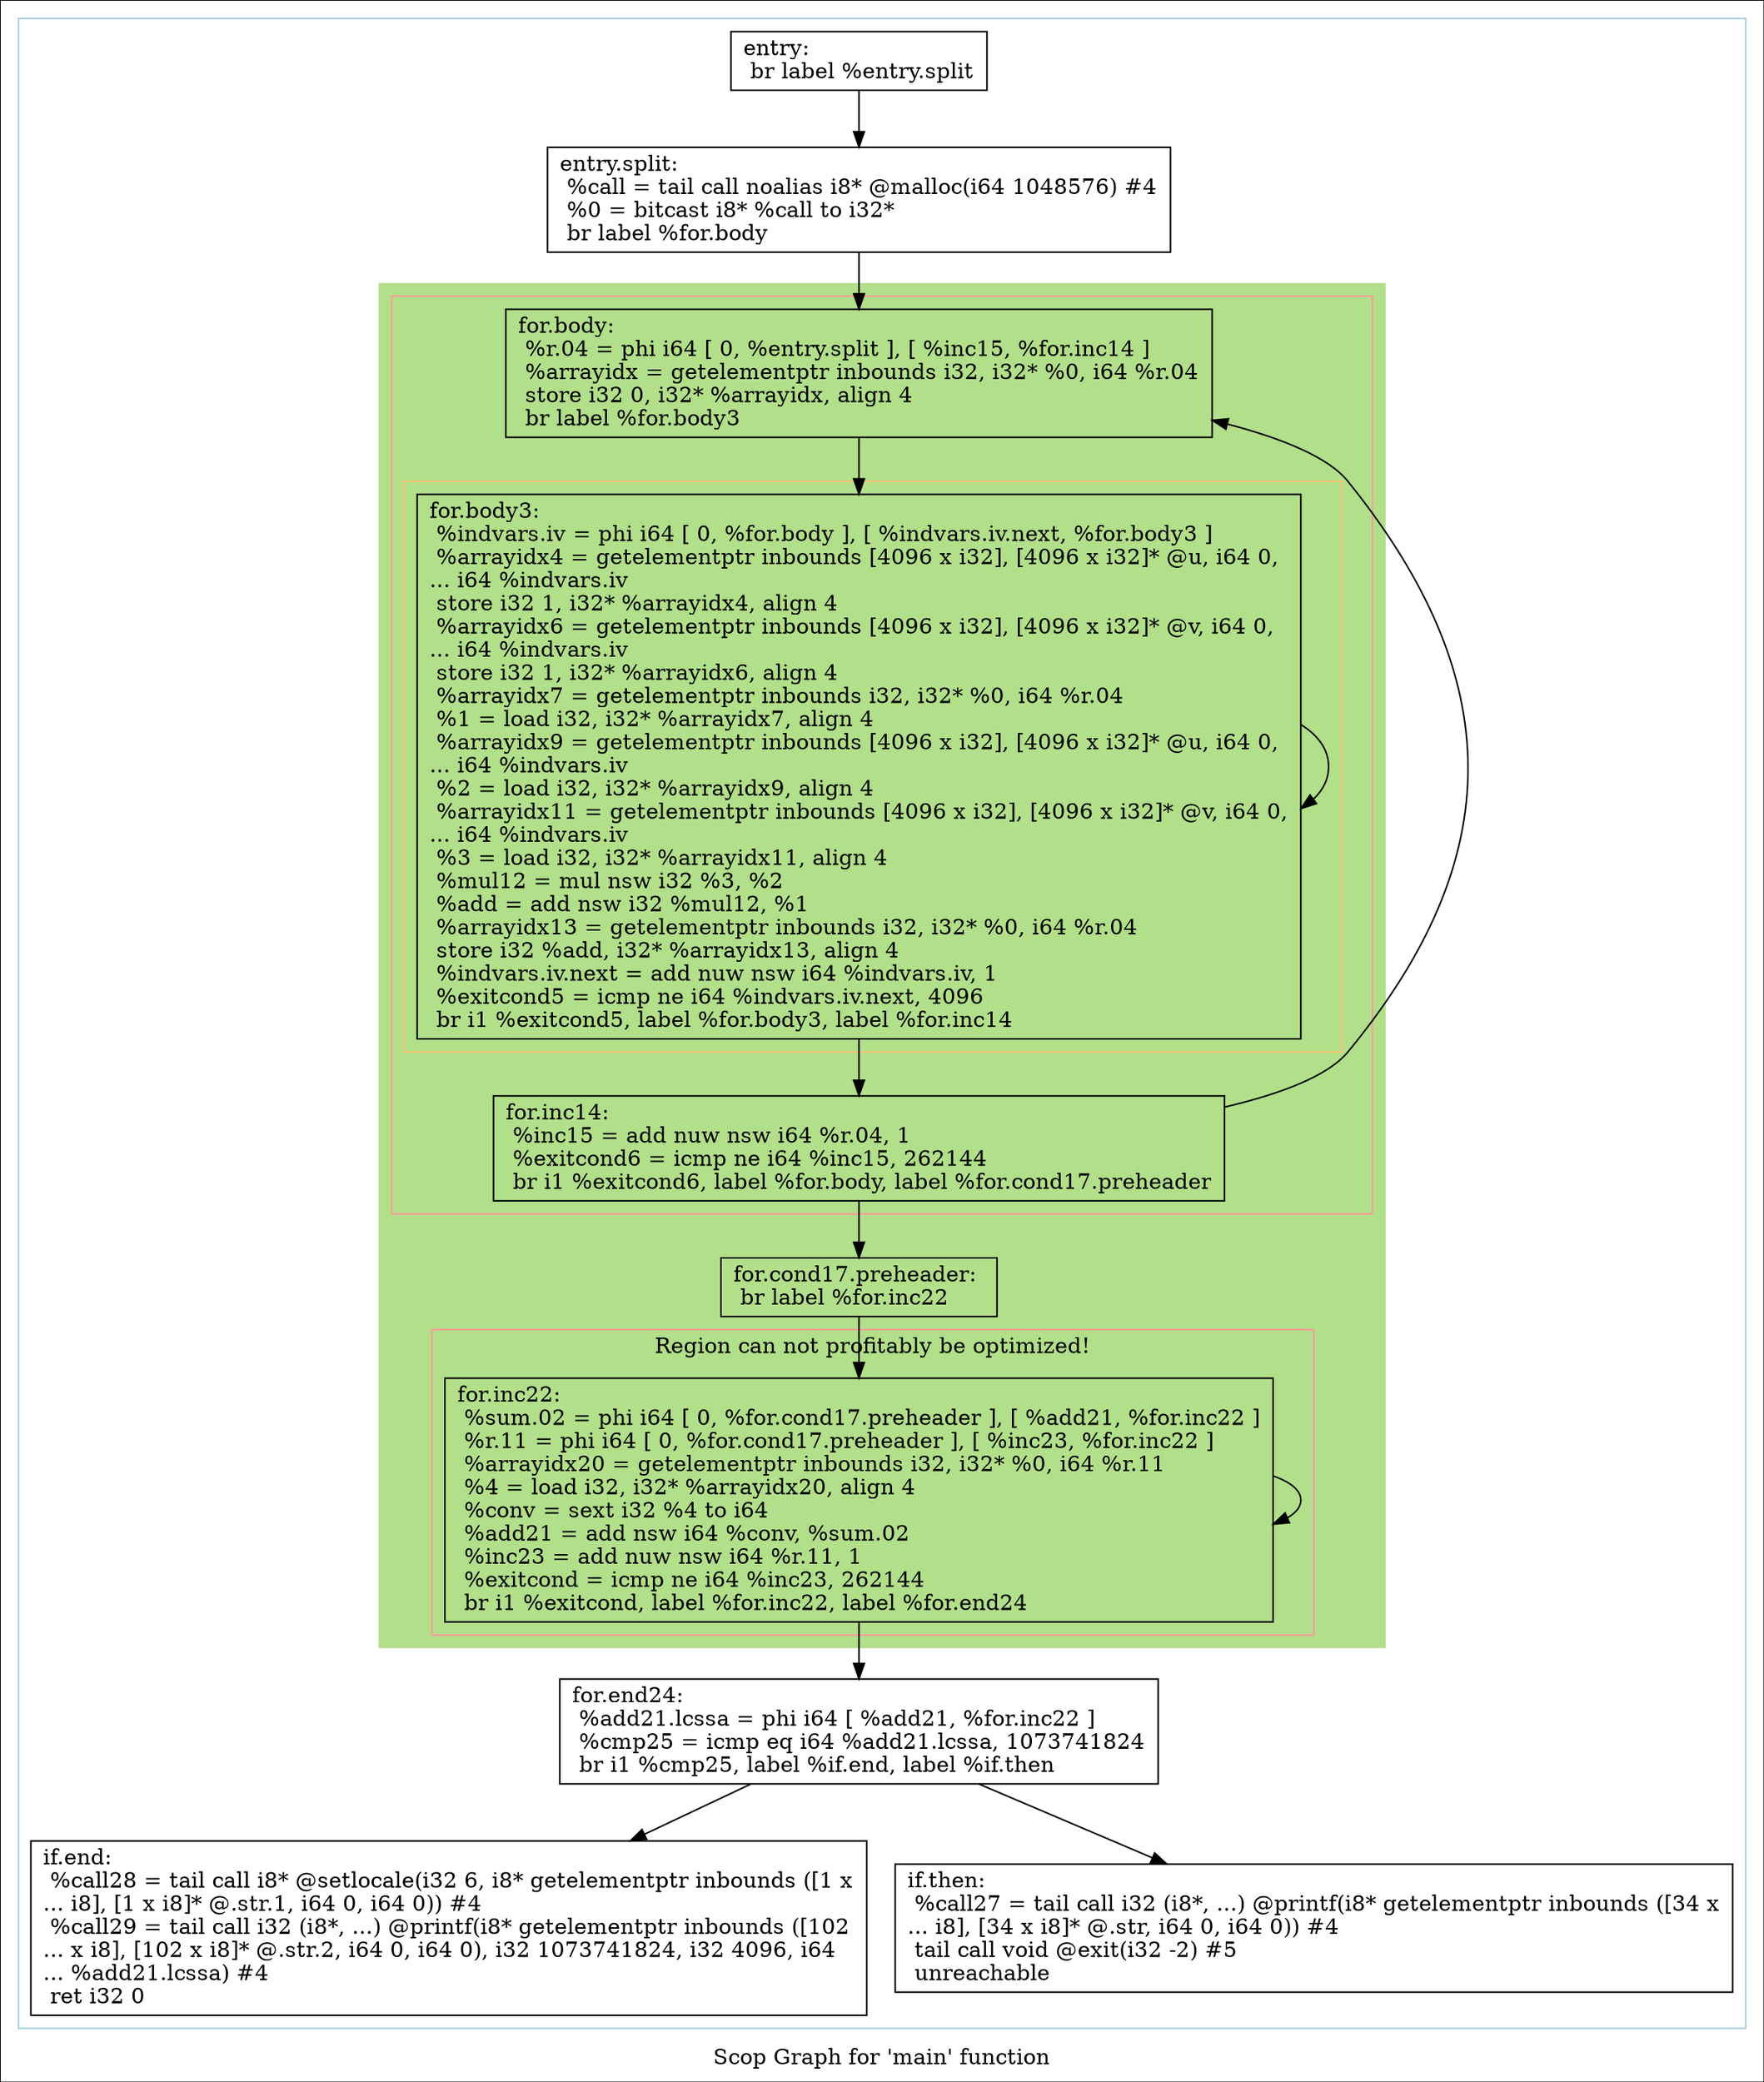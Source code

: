 digraph "Scop Graph for 'main' function" {
	label="Scop Graph for 'main' function";

	Node0x5bdf8e0 [shape=record,label="{entry:\l  br label %entry.split\l}"];
	Node0x5bdf8e0 -> Node0x5bdfba0;
	Node0x5bdfba0 [shape=record,label="{entry.split:                                      \l  %call = tail call noalias i8* @malloc(i64 1048576) #4\l  %0 = bitcast i8* %call to i32*\l  br label %for.body\l}"];
	Node0x5bdfba0 -> Node0x5bdfa00;
	Node0x5bdfa00 [shape=record,label="{for.body:                                         \l  %r.04 = phi i64 [ 0, %entry.split ], [ %inc15, %for.inc14 ]\l  %arrayidx = getelementptr inbounds i32, i32* %0, i64 %r.04\l  store i32 0, i32* %arrayidx, align 4\l  br label %for.body3\l}"];
	Node0x5bdfa00 -> Node0x5bec900;
	Node0x5bec900 [shape=record,label="{for.body3:                                        \l  %indvars.iv = phi i64 [ 0, %for.body ], [ %indvars.iv.next, %for.body3 ]\l  %arrayidx4 = getelementptr inbounds [4096 x i32], [4096 x i32]* @u, i64 0,\l... i64 %indvars.iv\l  store i32 1, i32* %arrayidx4, align 4\l  %arrayidx6 = getelementptr inbounds [4096 x i32], [4096 x i32]* @v, i64 0,\l... i64 %indvars.iv\l  store i32 1, i32* %arrayidx6, align 4\l  %arrayidx7 = getelementptr inbounds i32, i32* %0, i64 %r.04\l  %1 = load i32, i32* %arrayidx7, align 4\l  %arrayidx9 = getelementptr inbounds [4096 x i32], [4096 x i32]* @u, i64 0,\l... i64 %indvars.iv\l  %2 = load i32, i32* %arrayidx9, align 4\l  %arrayidx11 = getelementptr inbounds [4096 x i32], [4096 x i32]* @v, i64 0,\l... i64 %indvars.iv\l  %3 = load i32, i32* %arrayidx11, align 4\l  %mul12 = mul nsw i32 %3, %2\l  %add = add nsw i32 %mul12, %1\l  %arrayidx13 = getelementptr inbounds i32, i32* %0, i64 %r.04\l  store i32 %add, i32* %arrayidx13, align 4\l  %indvars.iv.next = add nuw nsw i64 %indvars.iv, 1\l  %exitcond5 = icmp ne i64 %indvars.iv.next, 4096\l  br i1 %exitcond5, label %for.body3, label %for.inc14\l}"];
	Node0x5bec900 -> Node0x5bec900[constraint=false];
	Node0x5bec900 -> Node0x5bf0fb0;
	Node0x5bf0fb0 [shape=record,label="{for.inc14:                                        \l  %inc15 = add nuw nsw i64 %r.04, 1\l  %exitcond6 = icmp ne i64 %inc15, 262144\l  br i1 %exitcond6, label %for.body, label %for.cond17.preheader\l}"];
	Node0x5bf0fb0 -> Node0x5bdfa00[constraint=false];
	Node0x5bf0fb0 -> Node0x5bee7f0;
	Node0x5bee7f0 [shape=record,label="{for.cond17.preheader:                             \l  br label %for.inc22\l}"];
	Node0x5bee7f0 -> Node0x5bf0f40;
	Node0x5bf0f40 [shape=record,label="{for.inc22:                                        \l  %sum.02 = phi i64 [ 0, %for.cond17.preheader ], [ %add21, %for.inc22 ]\l  %r.11 = phi i64 [ 0, %for.cond17.preheader ], [ %inc23, %for.inc22 ]\l  %arrayidx20 = getelementptr inbounds i32, i32* %0, i64 %r.11\l  %4 = load i32, i32* %arrayidx20, align 4\l  %conv = sext i32 %4 to i64\l  %add21 = add nsw i64 %conv, %sum.02\l  %inc23 = add nuw nsw i64 %r.11, 1\l  %exitcond = icmp ne i64 %inc23, 262144\l  br i1 %exitcond, label %for.inc22, label %for.end24\l}"];
	Node0x5bf0f40 -> Node0x5bf0f40[constraint=false];
	Node0x5bf0f40 -> Node0x5bee2a0;
	Node0x5bee2a0 [shape=record,label="{for.end24:                                        \l  %add21.lcssa = phi i64 [ %add21, %for.inc22 ]\l  %cmp25 = icmp eq i64 %add21.lcssa, 1073741824\l  br i1 %cmp25, label %if.end, label %if.then\l}"];
	Node0x5bee2a0 -> Node0x5bf01a0;
	Node0x5bee2a0 -> Node0x5bef090;
	Node0x5bf01a0 [shape=record,label="{if.end:                                           \l  %call28 = tail call i8* @setlocale(i32 6, i8* getelementptr inbounds ([1 x\l... i8], [1 x i8]* @.str.1, i64 0, i64 0)) #4\l  %call29 = tail call i32 (i8*, ...) @printf(i8* getelementptr inbounds ([102\l... x i8], [102 x i8]* @.str.2, i64 0, i64 0), i32 1073741824, i32 4096, i64\l... %add21.lcssa) #4\l  ret i32 0\l}"];
	Node0x5bef090 [shape=record,label="{if.then:                                          \l  %call27 = tail call i32 (i8*, ...) @printf(i8* getelementptr inbounds ([34 x\l... i8], [34 x i8]* @.str, i64 0, i64 0)) #4\l  tail call void @exit(i32 -2) #5\l  unreachable\l}"];
	colorscheme = "paired12"
        subgraph cluster_0x5bdf860 {
          label = "";
          style = solid;
          color = 1
          subgraph cluster_0x5bee8c0 {
            label = "";
            style = filled;
            color = 3            subgraph cluster_0x5be0c40 {
              label = "";
              style = solid;
              color = 5
              subgraph cluster_0x5be0bc0 {
                label = "";
                style = solid;
                color = 7
                Node0x5bec900;
              }
              Node0x5bdfa00;
              Node0x5bf0fb0;
            }
            subgraph cluster_0x5bdf980 {
              label = "Region can not profitably be optimized!";
              style = solid;
              color = 5
              Node0x5bf0f40;
            }
            Node0x5bee7f0;
          }
          Node0x5bdf8e0;
          Node0x5bdfba0;
          Node0x5bee2a0;
          Node0x5bf01a0;
          Node0x5bef090;
        }
}
